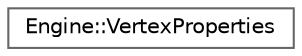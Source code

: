 digraph "Graphical Class Hierarchy"
{
 // LATEX_PDF_SIZE
  bgcolor="transparent";
  edge [fontname=Helvetica,fontsize=10,labelfontname=Helvetica,labelfontsize=10];
  node [fontname=Helvetica,fontsize=10,shape=box,height=0.2,width=0.4];
  rankdir="LR";
  Node0 [label="Engine::VertexProperties",height=0.2,width=0.4,color="grey40", fillcolor="white", style="filled",URL="$struct_engine_1_1_vertex_properties.html",tooltip="Structure containing the vertex properties for meshes."];
}
